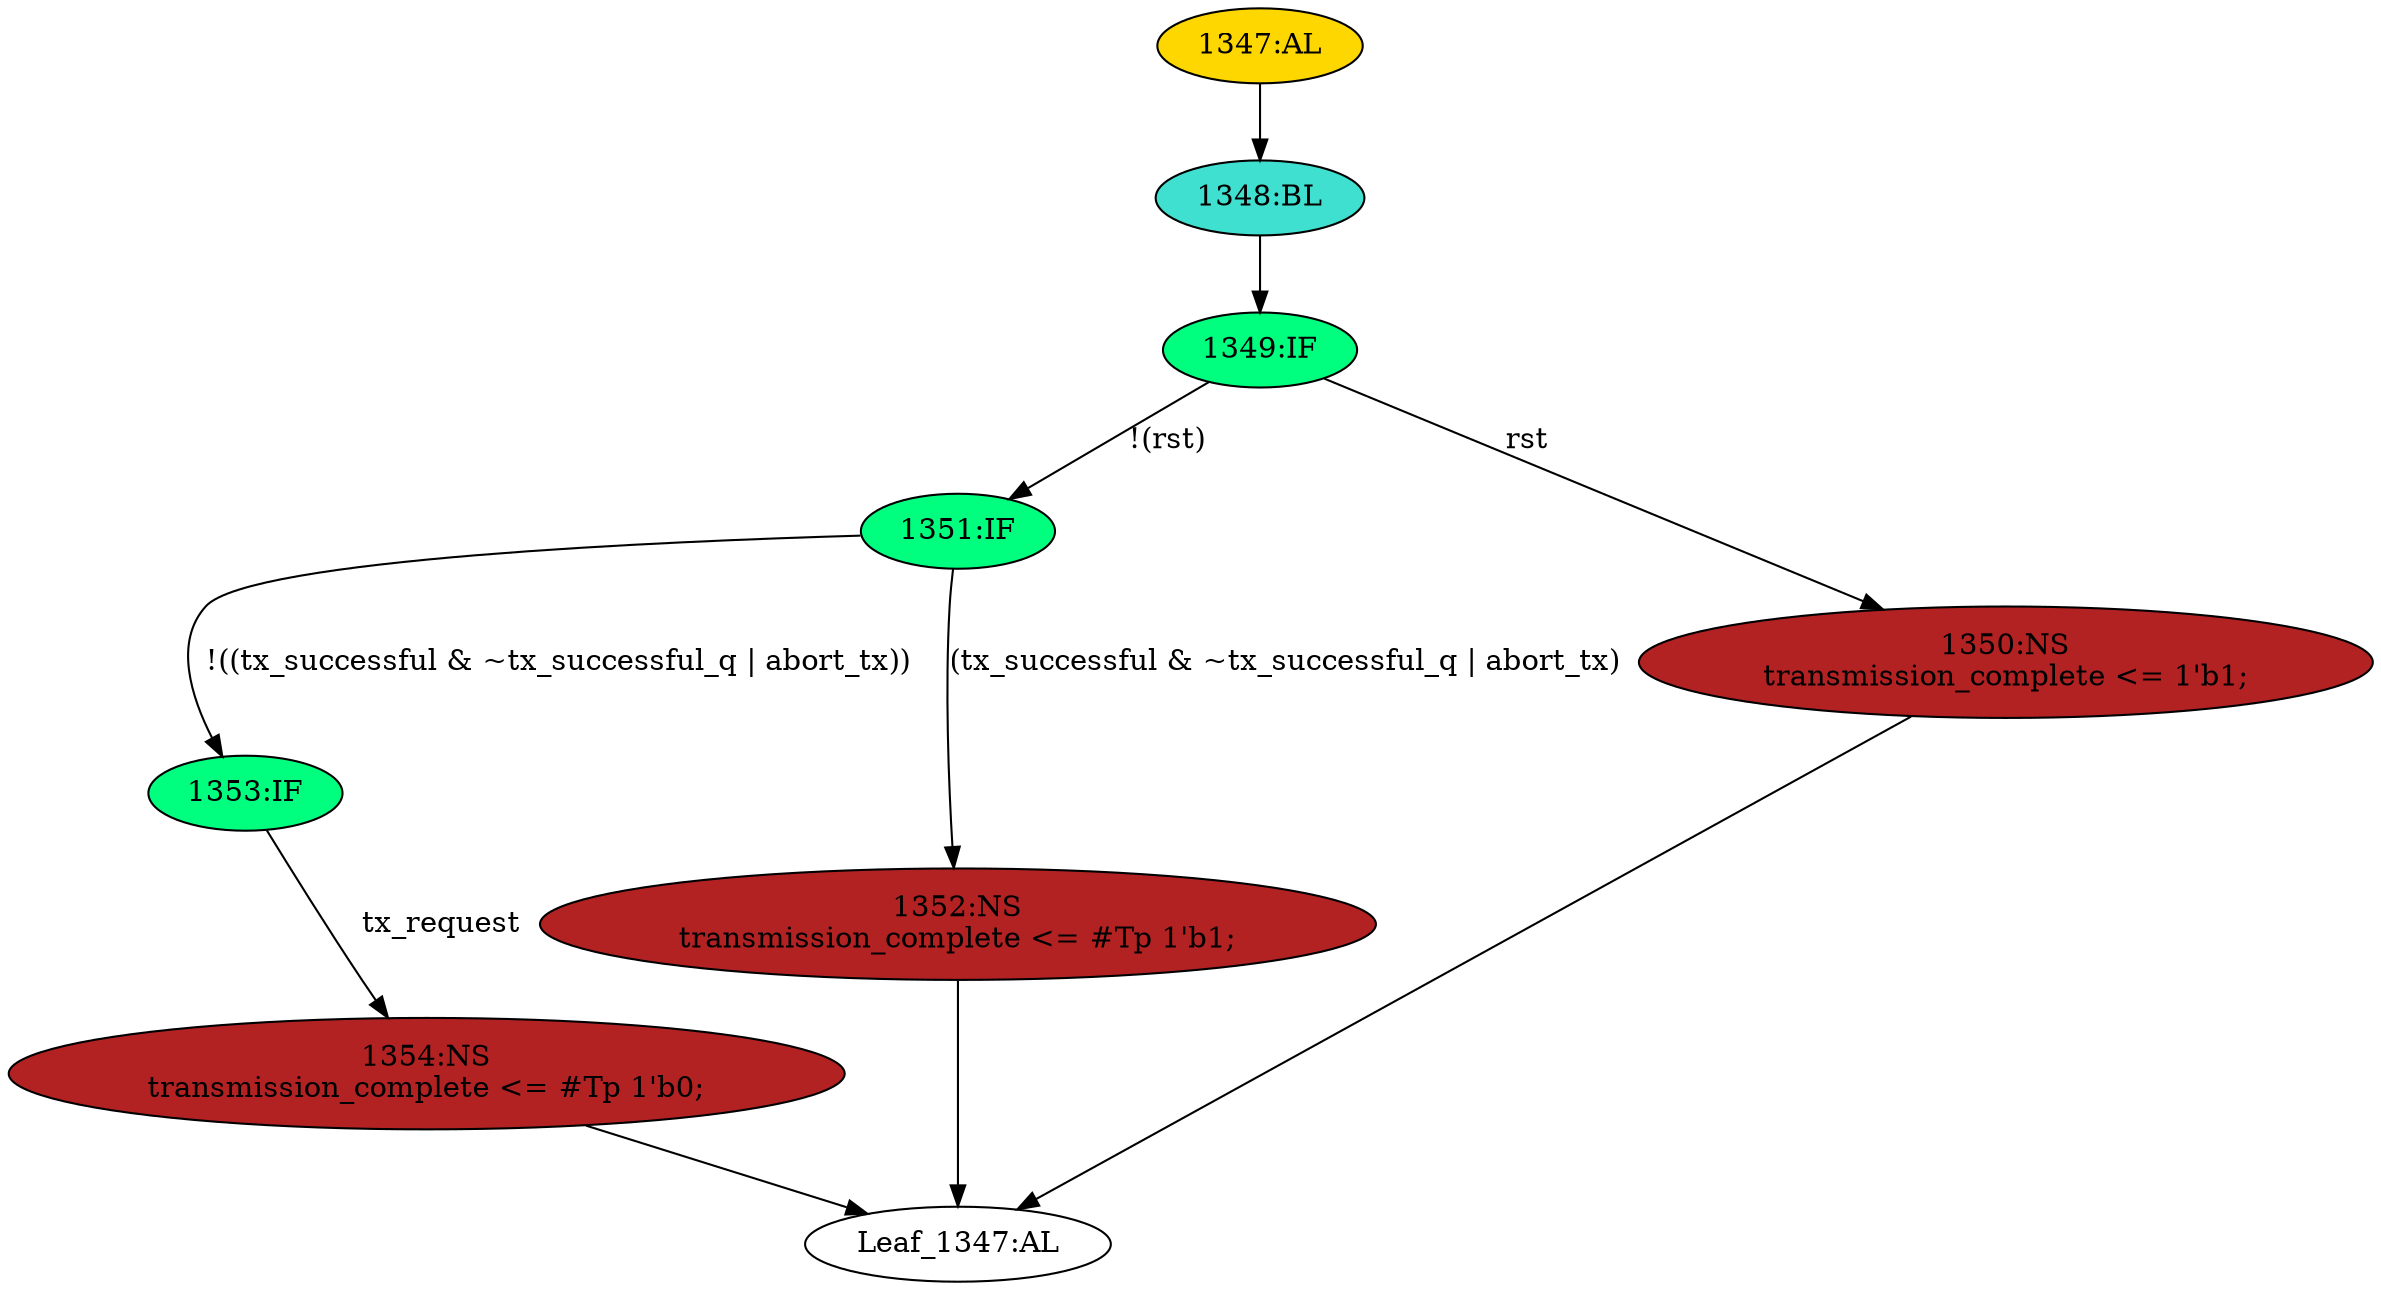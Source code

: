 strict digraph "" {
	node [label="\N"];
	"1349:IF"	 [ast="<pyverilog.vparser.ast.IfStatement object at 0x7fd773261c90>",
		fillcolor=springgreen,
		label="1349:IF",
		statements="[]",
		style=filled,
		typ=IfStatement];
	"1351:IF"	 [ast="<pyverilog.vparser.ast.IfStatement object at 0x7fd773261d50>",
		fillcolor=springgreen,
		label="1351:IF",
		statements="[]",
		style=filled,
		typ=IfStatement];
	"1349:IF" -> "1351:IF"	 [cond="['rst']",
		label="!(rst)",
		lineno=1349];
	"1350:NS"	 [ast="<pyverilog.vparser.ast.NonblockingSubstitution object at 0x7fd77326b490>",
		fillcolor=firebrick,
		label="1350:NS
transmission_complete <= 1'b1;",
		statements="[<pyverilog.vparser.ast.NonblockingSubstitution object at 0x7fd77326b490>]",
		style=filled,
		typ=NonblockingSubstitution];
	"1349:IF" -> "1350:NS"	 [cond="['rst']",
		label=rst,
		lineno=1349];
	"1354:NS"	 [ast="<pyverilog.vparser.ast.NonblockingSubstitution object at 0x7fd773261e10>",
		fillcolor=firebrick,
		label="1354:NS
transmission_complete <= #Tp 1'b0;",
		statements="[<pyverilog.vparser.ast.NonblockingSubstitution object at 0x7fd773261e10>]",
		style=filled,
		typ=NonblockingSubstitution];
	"Leaf_1347:AL"	 [def_var="['transmission_complete']",
		label="Leaf_1347:AL"];
	"1354:NS" -> "Leaf_1347:AL"	 [cond="[]",
		lineno=None];
	"1353:IF"	 [ast="<pyverilog.vparser.ast.IfStatement object at 0x7fd773261dd0>",
		fillcolor=springgreen,
		label="1353:IF",
		statements="[]",
		style=filled,
		typ=IfStatement];
	"1351:IF" -> "1353:IF"	 [cond="['tx_successful', 'tx_successful_q', 'abort_tx']",
		label="!((tx_successful & ~tx_successful_q | abort_tx))",
		lineno=1351];
	"1352:NS"	 [ast="<pyverilog.vparser.ast.NonblockingSubstitution object at 0x7fd77326b090>",
		fillcolor=firebrick,
		label="1352:NS
transmission_complete <= #Tp 1'b1;",
		statements="[<pyverilog.vparser.ast.NonblockingSubstitution object at 0x7fd77326b090>]",
		style=filled,
		typ=NonblockingSubstitution];
	"1351:IF" -> "1352:NS"	 [cond="['tx_successful', 'tx_successful_q', 'abort_tx']",
		label="(tx_successful & ~tx_successful_q | abort_tx)",
		lineno=1351];
	"1348:BL"	 [ast="<pyverilog.vparser.ast.Block object at 0x7fd77326b690>",
		fillcolor=turquoise,
		label="1348:BL",
		statements="[]",
		style=filled,
		typ=Block];
	"1348:BL" -> "1349:IF"	 [cond="[]",
		lineno=None];
	"1350:NS" -> "Leaf_1347:AL"	 [cond="[]",
		lineno=None];
	"1353:IF" -> "1354:NS"	 [cond="['tx_request']",
		label=tx_request,
		lineno=1353];
	"1347:AL"	 [ast="<pyverilog.vparser.ast.Always object at 0x7fd77326b710>",
		clk_sens=True,
		fillcolor=gold,
		label="1347:AL",
		sens="['clk', 'rst']",
		statements="[]",
		style=filled,
		typ=Always,
		use_var="['rst', 'tx_successful', 'tx_request', 'tx_successful_q', 'abort_tx']"];
	"1347:AL" -> "1348:BL"	 [cond="[]",
		lineno=None];
	"1352:NS" -> "Leaf_1347:AL"	 [cond="[]",
		lineno=None];
}
